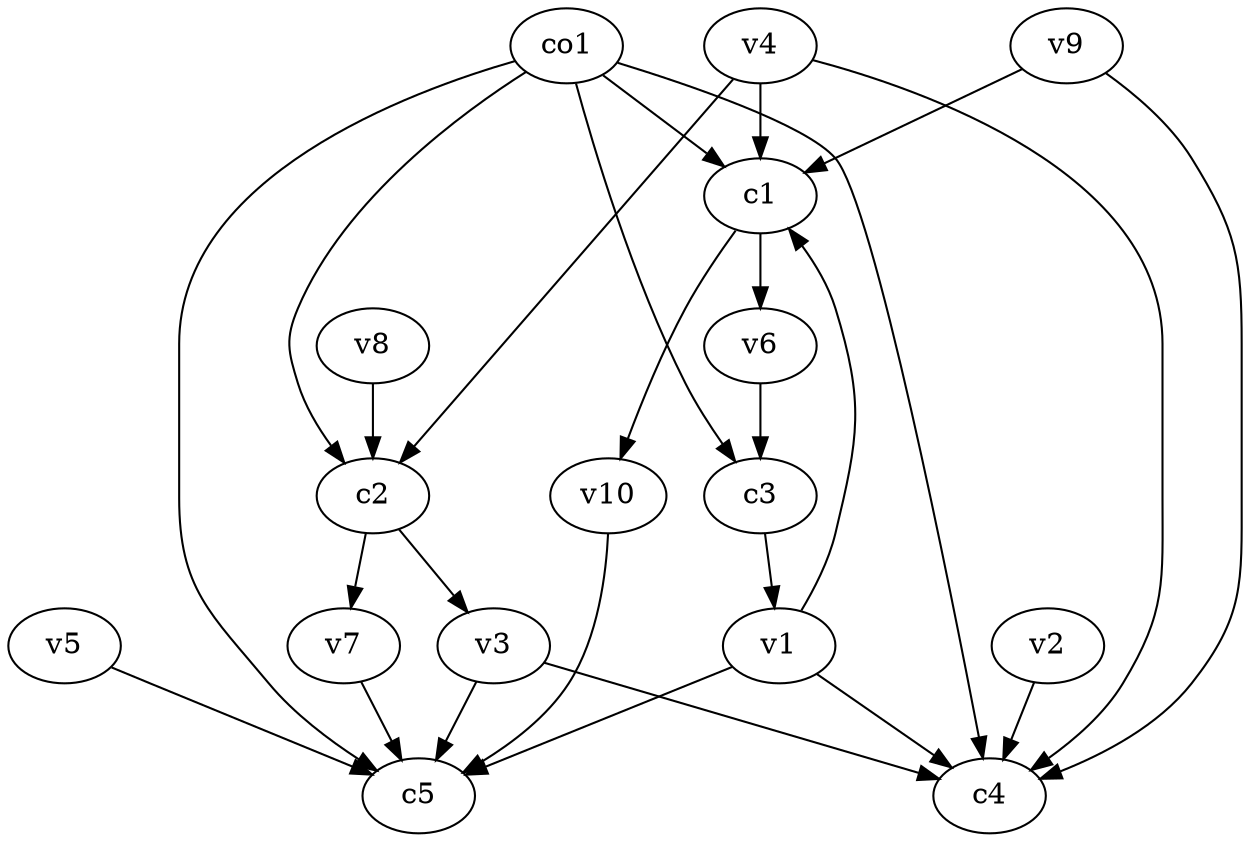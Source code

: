 strict digraph  {
c1;
c2;
c3;
c4;
c5;
v1;
v2;
v3;
v4;
v5;
v6;
v7;
v8;
v9;
v10;
co1;
c1 -> v6  [weight=1];
c1 -> v10  [weight=1];
c2 -> v3  [weight=1];
c2 -> v7  [weight=1];
c3 -> v1  [weight=1];
v1 -> c5  [weight=1];
v1 -> c4  [weight=1];
v1 -> c1  [weight=1];
v2 -> c4  [weight=1];
v3 -> c4  [weight=1];
v3 -> c5  [weight=1];
v4 -> c1  [weight=1];
v4 -> c4  [weight=1];
v4 -> c2  [weight=1];
v5 -> c5  [weight=1];
v6 -> c3  [weight=1];
v7 -> c5  [weight=1];
v8 -> c2  [weight=1];
v9 -> c4  [weight=1];
v9 -> c1  [weight=1];
v10 -> c5  [weight=1];
co1 -> c4  [weight=1];
co1 -> c2  [weight=1];
co1 -> c3  [weight=1];
co1 -> c1  [weight=1];
co1 -> c5  [weight=1];
}

